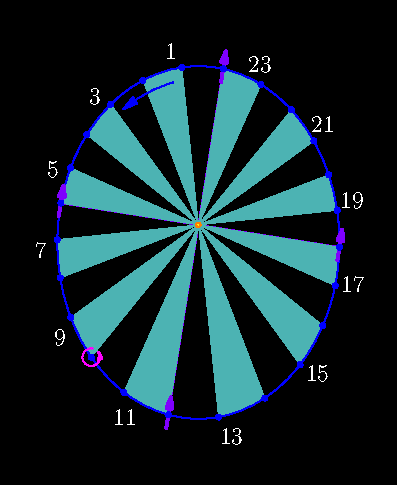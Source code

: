 settings.tex="pdflatex";
if(settings.render < 0) settings.render=4;
settings.toolbar=false;
viewportmargin=(2,2);

real a=40, b=32;
real e=81;
pair c = (0,4);
real r=4,r1=3;

size(7cm,10cm);

pair ll=(-45,-55), ur=(45,55);

fill(ll--(ll.x,ur.y)--ur--(ur.x,ll.y)--cycle,black);


//DefaultHead=HookHead;
DefaultHead=SimpleHead;

path orbit = ellipse((0,0),b,a);
path sun = circle(c,.5);

pair[] p;

for (int i=1;i<=24;++i) {
	path q = (c--(c+2*a*dir(e+15*i)));
	p.push(intersectionpoint(orbit, q));
}

draw(c--p[23],purple);
draw(c--p[17],purple);
draw(c--p[11],purple);
draw(c--p[5],purple);

for (int i=0;i<24;i+=2) {
	fill(buildcycle(orbit,(p[i+1]--c--p[i])),rgb(.3,.7,.7));
}

draw(orbit,blue);
filldraw(sun,yellow,orange);

pair d = dir(e)*r;
pair d1 = dir(e)*r1;
draw((p[23]-d1)--(p[23]+d),purple+1.5bp,Arrow(size=2mm));
draw((p[17]-d1)--(p[17]+d),purple+1.5bp,Arrow(size=2mm));
draw((p[11]-d1)--(p[11]+d),purple+1.5bp,Arrow(size=2mm));
draw((p[5]-d1)--(p[5]+d),purple+1.5bp,Arrow(size=2mm));

for (int i=0;i<24;i+=2) {
	dot(p[i],blue);
	dot(p[i+1],blue);
	label(format("$%d$",i+1),p[i]+(p[i+1]-c)*.12+(p[i+1]-p[i])*0.1,rgb(1,1,1));
}

path q1 = (c--(c+2*a*dir(e+20)));
path q2 = (c--(c+2*a*dir(e+41)));
real[] t1 = intersect(orbit, q1);
real[] t2 = intersect(orbit, q2);
path a = subpath(orbit,t1[0],t2[0]);
draw(shift(-3*dir(e+30))*a,blue,Arrow);

draw(arc(p[9],2,80,400),blue+red,Arrow(size=1.5mm));

//shipout(scale(4.0) * currentpicture.fit());
//shipout(bbox(2mm,invisible));